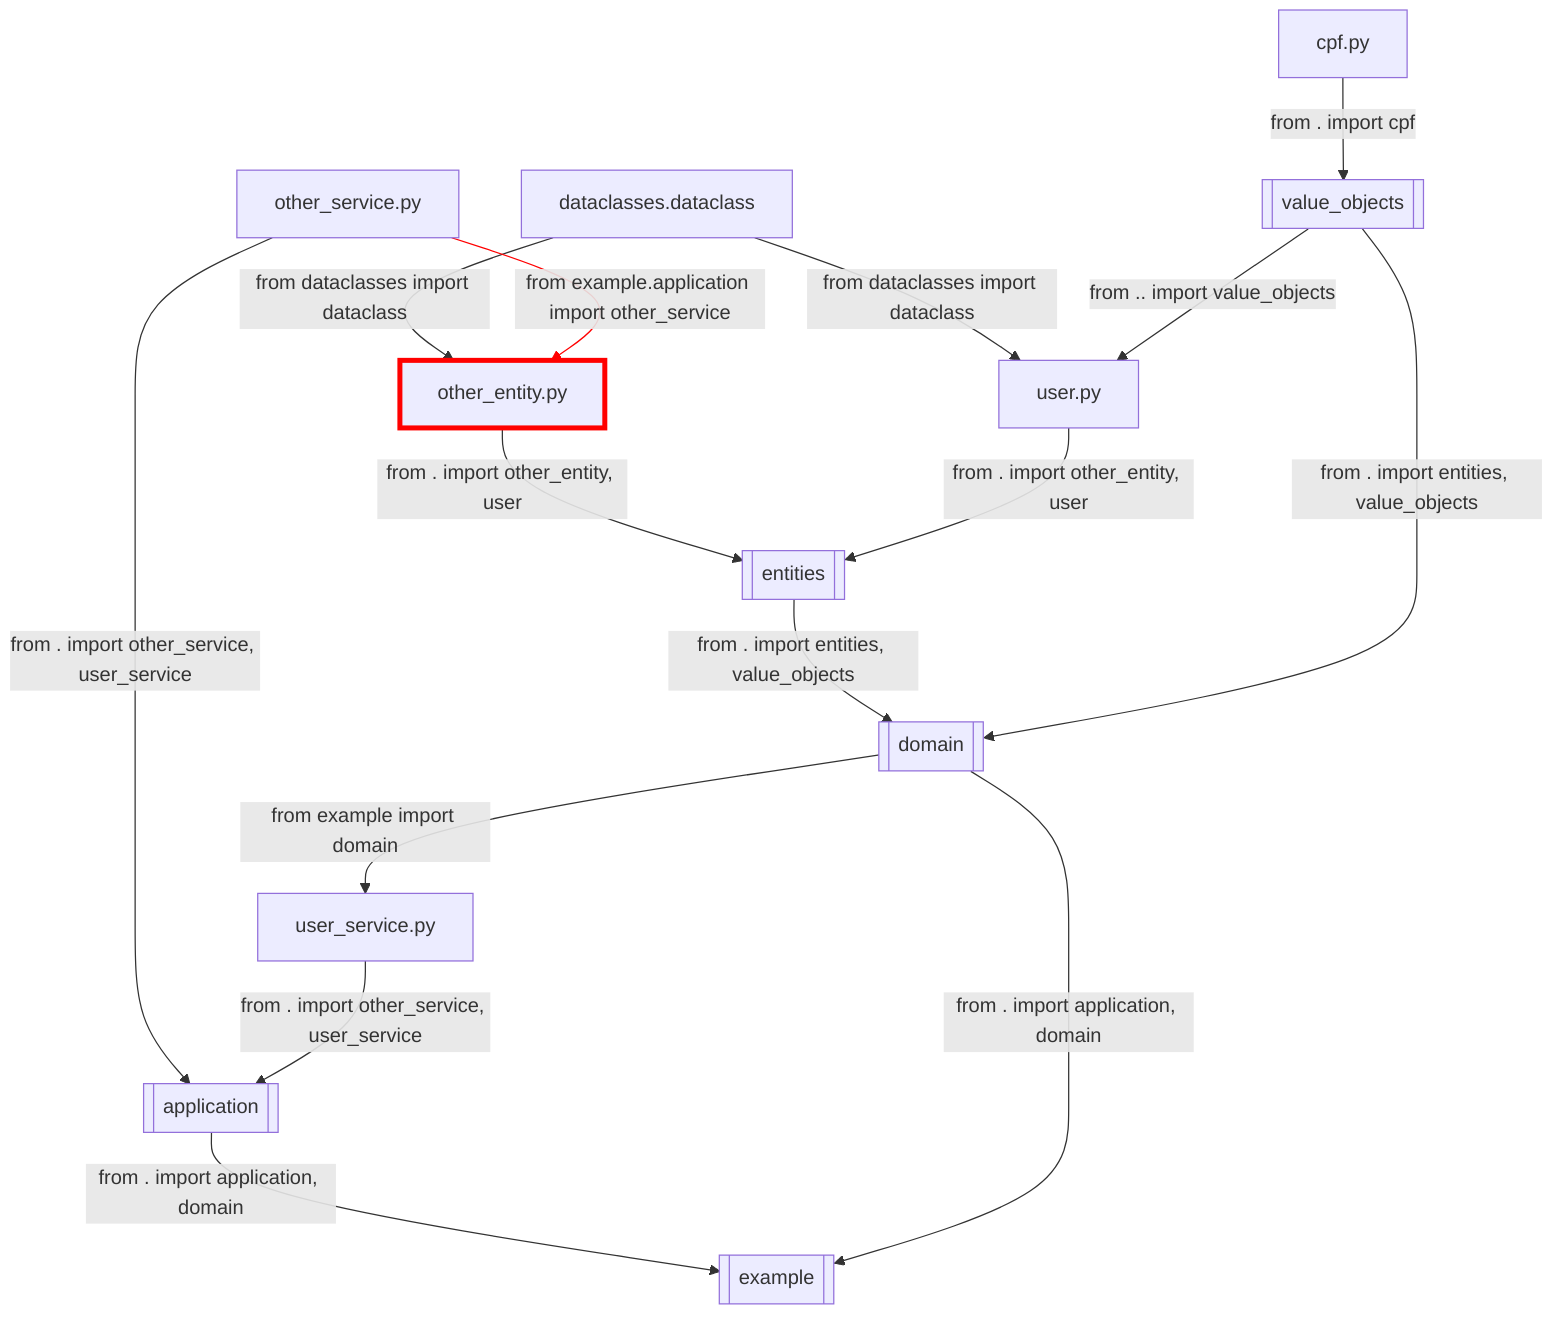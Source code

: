 graph TB
	example[[example]]
	application -- "from . import application, domain" --> example
	domain -- "from . import application, domain" --> example
	domain[[domain]]
	entities -- "from . import entities, value_objects" --> domain
	value_objects -- "from . import entities, value_objects" --> domain
	other_service[other_service.py]
	user_service[user_service.py]
	domain -- "from example import domain" --> user_service
	application[[application]]
	other_service -- "from . import other_service, user_service" --> application
	user_service -- "from . import other_service, user_service" --> application
	cpf[cpf.py]
	value_objects[[value_objects]]
	cpf -- "from . import cpf" --> value_objects
	other_entity[other_entity.py]
	dataclasses.dataclass -- "from dataclasses import dataclass" --> other_entity
	other_service -- "from example.application import other_service" --> other_entity
	user[user.py]
	dataclasses.dataclass -- "from dataclasses import dataclass" --> user
	value_objects -- "from .. import value_objects" --> user
	entities[[entities]]
	other_entity -- "from . import other_entity, user" --> entities
	user -- "from . import other_entity, user" --> entities
	classDef invalidNode stroke:#f00,stroke-width:4px;
	linkStyle 9 stroke:#f00
 class other_entity invalidNode;